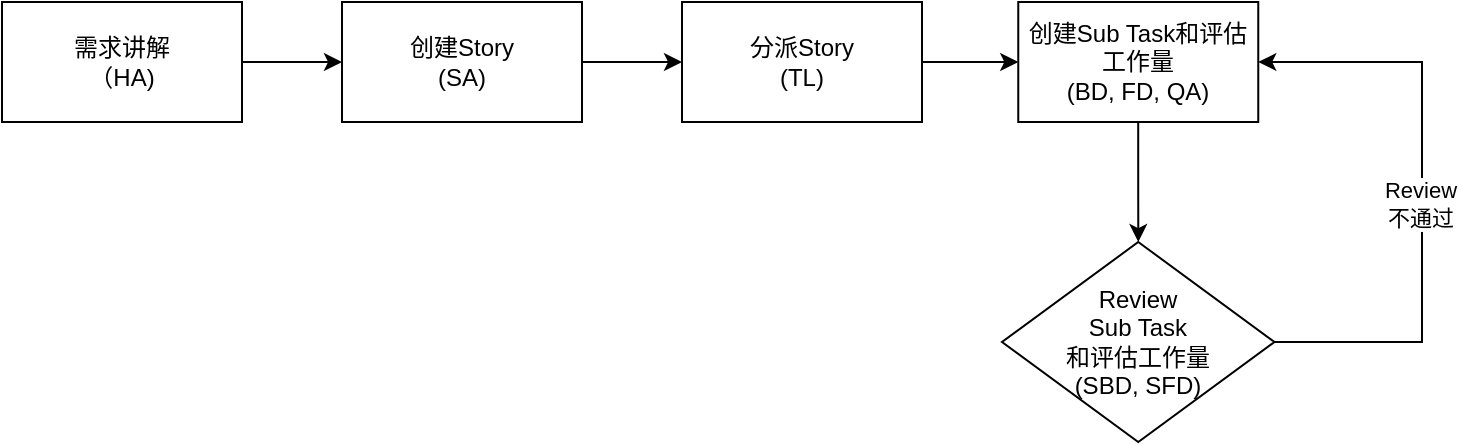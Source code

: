 <mxfile version="14.9.6" type="github">
  <diagram id="C5RBs43oDa-KdzZeNtuy" name="Page-1">
    <mxGraphModel dx="1426" dy="794" grid="1" gridSize="10" guides="1" tooltips="1" connect="1" arrows="1" fold="1" page="1" pageScale="1" pageWidth="827" pageHeight="1169" math="0" shadow="0">
      <root>
        <mxCell id="WIyWlLk6GJQsqaUBKTNV-0" />
        <mxCell id="WIyWlLk6GJQsqaUBKTNV-1" parent="WIyWlLk6GJQsqaUBKTNV-0" />
        <mxCell id="leLsdNwOVgtOYoq6AfLH-10" value="" style="edgeStyle=orthogonalEdgeStyle;orthogonalLoop=1;jettySize=auto;html=1;" edge="1" parent="WIyWlLk6GJQsqaUBKTNV-1" source="leLsdNwOVgtOYoq6AfLH-0" target="leLsdNwOVgtOYoq6AfLH-1">
          <mxGeometry relative="1" as="geometry" />
        </mxCell>
        <mxCell id="leLsdNwOVgtOYoq6AfLH-0" value="需求讲解&lt;br&gt;（HA)" style="whiteSpace=wrap;html=1;" vertex="1" parent="WIyWlLk6GJQsqaUBKTNV-1">
          <mxGeometry x="30" y="60" width="120" height="60" as="geometry" />
        </mxCell>
        <mxCell id="leLsdNwOVgtOYoq6AfLH-11" value="" style="edgeStyle=orthogonalEdgeStyle;orthogonalLoop=1;jettySize=auto;html=1;" edge="1" parent="WIyWlLk6GJQsqaUBKTNV-1" source="leLsdNwOVgtOYoq6AfLH-1" target="leLsdNwOVgtOYoq6AfLH-4">
          <mxGeometry relative="1" as="geometry" />
        </mxCell>
        <mxCell id="leLsdNwOVgtOYoq6AfLH-1" value="创建Story&lt;br&gt;(SA)" style="whiteSpace=wrap;html=1;" vertex="1" parent="WIyWlLk6GJQsqaUBKTNV-1">
          <mxGeometry x="200" y="60" width="120" height="60" as="geometry" />
        </mxCell>
        <mxCell id="leLsdNwOVgtOYoq6AfLH-12" value="" style="edgeStyle=orthogonalEdgeStyle;orthogonalLoop=1;jettySize=auto;html=1;" edge="1" parent="WIyWlLk6GJQsqaUBKTNV-1" source="leLsdNwOVgtOYoq6AfLH-4" target="leLsdNwOVgtOYoq6AfLH-5">
          <mxGeometry relative="1" as="geometry" />
        </mxCell>
        <mxCell id="leLsdNwOVgtOYoq6AfLH-4" value="分派Story&lt;br&gt;(TL)" style="whiteSpace=wrap;html=1;" vertex="1" parent="WIyWlLk6GJQsqaUBKTNV-1">
          <mxGeometry x="370" y="60" width="120" height="60" as="geometry" />
        </mxCell>
        <mxCell id="leLsdNwOVgtOYoq6AfLH-9" value="" style="edgeStyle=orthogonalEdgeStyle;orthogonalLoop=1;jettySize=auto;html=1;" edge="1" parent="WIyWlLk6GJQsqaUBKTNV-1" source="leLsdNwOVgtOYoq6AfLH-5" target="leLsdNwOVgtOYoq6AfLH-7">
          <mxGeometry relative="1" as="geometry" />
        </mxCell>
        <mxCell id="leLsdNwOVgtOYoq6AfLH-5" value="创建Sub Task和评估工作量&lt;br&gt;(BD, FD, QA)" style="whiteSpace=wrap;html=1;" vertex="1" parent="WIyWlLk6GJQsqaUBKTNV-1">
          <mxGeometry x="538.13" y="60" width="120" height="60" as="geometry" />
        </mxCell>
        <mxCell id="leLsdNwOVgtOYoq6AfLH-7" value="Review &lt;br&gt;Sub Task&lt;br&gt;和评估工作量&lt;br&gt;(SBD, SFD)" style="rhombus;whiteSpace=wrap;html=1;" vertex="1" parent="WIyWlLk6GJQsqaUBKTNV-1">
          <mxGeometry x="530" y="180" width="136.25" height="100" as="geometry" />
        </mxCell>
        <mxCell id="leLsdNwOVgtOYoq6AfLH-21" value="" style="edgeStyle=elbowEdgeStyle;elbow=horizontal;endArrow=classic;html=1;entryX=1;entryY=0.5;entryDx=0;entryDy=0;rounded=0;" edge="1" parent="WIyWlLk6GJQsqaUBKTNV-1" target="leLsdNwOVgtOYoq6AfLH-5">
          <mxGeometry width="50" height="50" relative="1" as="geometry">
            <mxPoint x="666.25" y="230" as="sourcePoint" />
            <mxPoint x="716.25" y="180" as="targetPoint" />
            <Array as="points">
              <mxPoint x="740" y="160" />
            </Array>
          </mxGeometry>
        </mxCell>
        <mxCell id="leLsdNwOVgtOYoq6AfLH-24" value="Review&lt;br&gt;不通过" style="edgeLabel;html=1;align=center;verticalAlign=middle;resizable=0;points=[];" vertex="1" connectable="0" parent="leLsdNwOVgtOYoq6AfLH-21">
          <mxGeometry x="0.155" y="1" relative="1" as="geometry">
            <mxPoint y="27" as="offset" />
          </mxGeometry>
        </mxCell>
      </root>
    </mxGraphModel>
  </diagram>
</mxfile>
